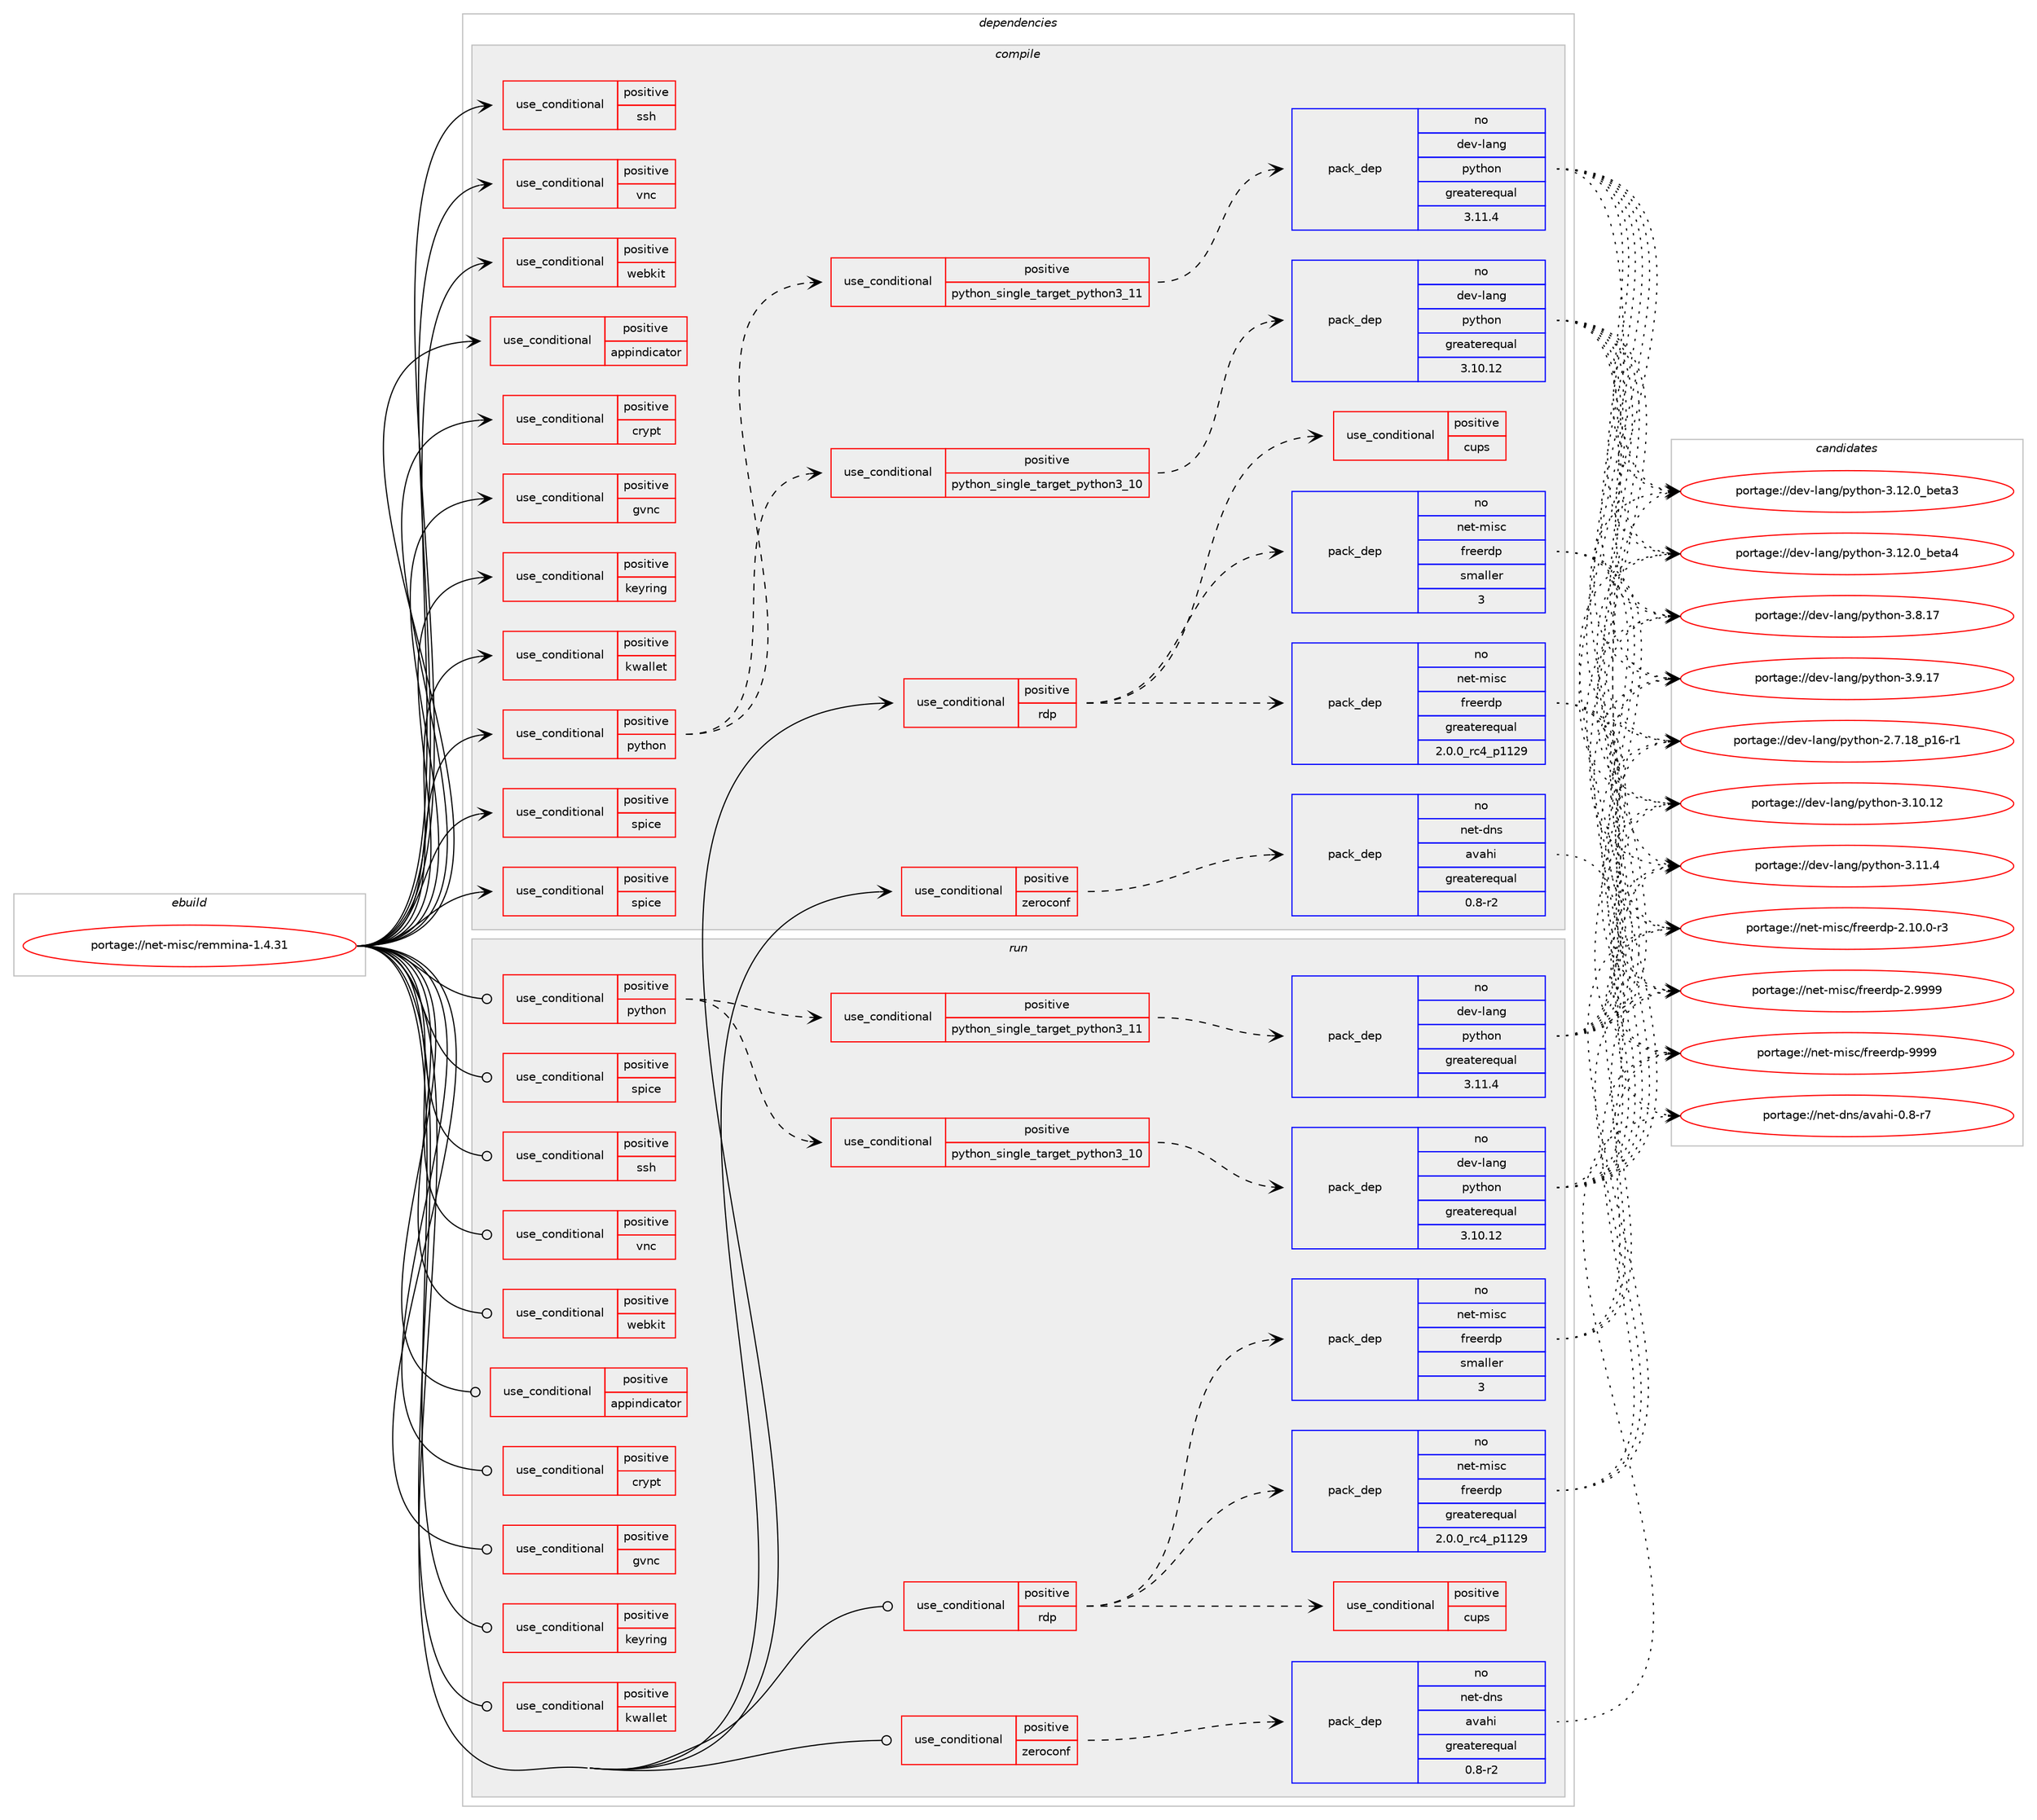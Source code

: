 digraph prolog {

# *************
# Graph options
# *************

newrank=true;
concentrate=true;
compound=true;
graph [rankdir=LR,fontname=Helvetica,fontsize=10,ranksep=1.5];#, ranksep=2.5, nodesep=0.2];
edge  [arrowhead=vee];
node  [fontname=Helvetica,fontsize=10];

# **********
# The ebuild
# **********

subgraph cluster_leftcol {
color=gray;
rank=same;
label=<<i>ebuild</i>>;
id [label="portage://net-misc/remmina-1.4.31", color=red, width=4, href="../net-misc/remmina-1.4.31.svg"];
}

# ****************
# The dependencies
# ****************

subgraph cluster_midcol {
color=gray;
label=<<i>dependencies</i>>;
subgraph cluster_compile {
fillcolor="#eeeeee";
style=filled;
label=<<i>compile</i>>;
subgraph cond23 {
dependency56 [label=<<TABLE BORDER="0" CELLBORDER="1" CELLSPACING="0" CELLPADDING="4"><TR><TD ROWSPAN="3" CELLPADDING="10">use_conditional</TD></TR><TR><TD>positive</TD></TR><TR><TD>appindicator</TD></TR></TABLE>>, shape=none, color=red];
# *** BEGIN UNKNOWN DEPENDENCY TYPE (TODO) ***
# dependency56 -> package_dependency(portage://net-misc/remmina-1.4.31,install,no,dev-libs,libayatana-appindicator,none,[,,],[],[])
# *** END UNKNOWN DEPENDENCY TYPE (TODO) ***

}
id:e -> dependency56:w [weight=20,style="solid",arrowhead="vee"];
subgraph cond24 {
dependency57 [label=<<TABLE BORDER="0" CELLBORDER="1" CELLSPACING="0" CELLPADDING="4"><TR><TD ROWSPAN="3" CELLPADDING="10">use_conditional</TD></TR><TR><TD>positive</TD></TR><TR><TD>crypt</TD></TR></TABLE>>, shape=none, color=red];
# *** BEGIN UNKNOWN DEPENDENCY TYPE (TODO) ***
# dependency57 -> package_dependency(portage://net-misc/remmina-1.4.31,install,no,dev-libs,libgcrypt,none,[,,],[slot(0),equal],[])
# *** END UNKNOWN DEPENDENCY TYPE (TODO) ***

}
id:e -> dependency57:w [weight=20,style="solid",arrowhead="vee"];
subgraph cond25 {
dependency58 [label=<<TABLE BORDER="0" CELLBORDER="1" CELLSPACING="0" CELLPADDING="4"><TR><TD ROWSPAN="3" CELLPADDING="10">use_conditional</TD></TR><TR><TD>positive</TD></TR><TR><TD>gvnc</TD></TR></TABLE>>, shape=none, color=red];
# *** BEGIN UNKNOWN DEPENDENCY TYPE (TODO) ***
# dependency58 -> package_dependency(portage://net-misc/remmina-1.4.31,install,no,net-libs,gtk-vnc,none,[,,],[],[])
# *** END UNKNOWN DEPENDENCY TYPE (TODO) ***

}
id:e -> dependency58:w [weight=20,style="solid",arrowhead="vee"];
subgraph cond26 {
dependency59 [label=<<TABLE BORDER="0" CELLBORDER="1" CELLSPACING="0" CELLPADDING="4"><TR><TD ROWSPAN="3" CELLPADDING="10">use_conditional</TD></TR><TR><TD>positive</TD></TR><TR><TD>keyring</TD></TR></TABLE>>, shape=none, color=red];
# *** BEGIN UNKNOWN DEPENDENCY TYPE (TODO) ***
# dependency59 -> package_dependency(portage://net-misc/remmina-1.4.31,install,no,app-crypt,libsecret,none,[,,],[],[])
# *** END UNKNOWN DEPENDENCY TYPE (TODO) ***

}
id:e -> dependency59:w [weight=20,style="solid",arrowhead="vee"];
subgraph cond27 {
dependency60 [label=<<TABLE BORDER="0" CELLBORDER="1" CELLSPACING="0" CELLPADDING="4"><TR><TD ROWSPAN="3" CELLPADDING="10">use_conditional</TD></TR><TR><TD>positive</TD></TR><TR><TD>kwallet</TD></TR></TABLE>>, shape=none, color=red];
# *** BEGIN UNKNOWN DEPENDENCY TYPE (TODO) ***
# dependency60 -> package_dependency(portage://net-misc/remmina-1.4.31,install,no,kde-frameworks,kwallet,none,[,,],[],[])
# *** END UNKNOWN DEPENDENCY TYPE (TODO) ***

}
id:e -> dependency60:w [weight=20,style="solid",arrowhead="vee"];
subgraph cond28 {
dependency61 [label=<<TABLE BORDER="0" CELLBORDER="1" CELLSPACING="0" CELLPADDING="4"><TR><TD ROWSPAN="3" CELLPADDING="10">use_conditional</TD></TR><TR><TD>positive</TD></TR><TR><TD>python</TD></TR></TABLE>>, shape=none, color=red];
subgraph cond29 {
dependency62 [label=<<TABLE BORDER="0" CELLBORDER="1" CELLSPACING="0" CELLPADDING="4"><TR><TD ROWSPAN="3" CELLPADDING="10">use_conditional</TD></TR><TR><TD>positive</TD></TR><TR><TD>python_single_target_python3_10</TD></TR></TABLE>>, shape=none, color=red];
subgraph pack30 {
dependency63 [label=<<TABLE BORDER="0" CELLBORDER="1" CELLSPACING="0" CELLPADDING="4" WIDTH="220"><TR><TD ROWSPAN="6" CELLPADDING="30">pack_dep</TD></TR><TR><TD WIDTH="110">no</TD></TR><TR><TD>dev-lang</TD></TR><TR><TD>python</TD></TR><TR><TD>greaterequal</TD></TR><TR><TD>3.10.12</TD></TR></TABLE>>, shape=none, color=blue];
}
dependency62:e -> dependency63:w [weight=20,style="dashed",arrowhead="vee"];
}
dependency61:e -> dependency62:w [weight=20,style="dashed",arrowhead="vee"];
subgraph cond30 {
dependency64 [label=<<TABLE BORDER="0" CELLBORDER="1" CELLSPACING="0" CELLPADDING="4"><TR><TD ROWSPAN="3" CELLPADDING="10">use_conditional</TD></TR><TR><TD>positive</TD></TR><TR><TD>python_single_target_python3_11</TD></TR></TABLE>>, shape=none, color=red];
subgraph pack31 {
dependency65 [label=<<TABLE BORDER="0" CELLBORDER="1" CELLSPACING="0" CELLPADDING="4" WIDTH="220"><TR><TD ROWSPAN="6" CELLPADDING="30">pack_dep</TD></TR><TR><TD WIDTH="110">no</TD></TR><TR><TD>dev-lang</TD></TR><TR><TD>python</TD></TR><TR><TD>greaterequal</TD></TR><TR><TD>3.11.4</TD></TR></TABLE>>, shape=none, color=blue];
}
dependency64:e -> dependency65:w [weight=20,style="dashed",arrowhead="vee"];
}
dependency61:e -> dependency64:w [weight=20,style="dashed",arrowhead="vee"];
}
id:e -> dependency61:w [weight=20,style="solid",arrowhead="vee"];
subgraph cond31 {
dependency66 [label=<<TABLE BORDER="0" CELLBORDER="1" CELLSPACING="0" CELLPADDING="4"><TR><TD ROWSPAN="3" CELLPADDING="10">use_conditional</TD></TR><TR><TD>positive</TD></TR><TR><TD>rdp</TD></TR></TABLE>>, shape=none, color=red];
subgraph pack32 {
dependency67 [label=<<TABLE BORDER="0" CELLBORDER="1" CELLSPACING="0" CELLPADDING="4" WIDTH="220"><TR><TD ROWSPAN="6" CELLPADDING="30">pack_dep</TD></TR><TR><TD WIDTH="110">no</TD></TR><TR><TD>net-misc</TD></TR><TR><TD>freerdp</TD></TR><TR><TD>greaterequal</TD></TR><TR><TD>2.0.0_rc4_p1129</TD></TR></TABLE>>, shape=none, color=blue];
}
dependency66:e -> dependency67:w [weight=20,style="dashed",arrowhead="vee"];
subgraph pack33 {
dependency68 [label=<<TABLE BORDER="0" CELLBORDER="1" CELLSPACING="0" CELLPADDING="4" WIDTH="220"><TR><TD ROWSPAN="6" CELLPADDING="30">pack_dep</TD></TR><TR><TD WIDTH="110">no</TD></TR><TR><TD>net-misc</TD></TR><TR><TD>freerdp</TD></TR><TR><TD>smaller</TD></TR><TR><TD>3</TD></TR></TABLE>>, shape=none, color=blue];
}
dependency66:e -> dependency68:w [weight=20,style="dashed",arrowhead="vee"];
subgraph cond32 {
dependency69 [label=<<TABLE BORDER="0" CELLBORDER="1" CELLSPACING="0" CELLPADDING="4"><TR><TD ROWSPAN="3" CELLPADDING="10">use_conditional</TD></TR><TR><TD>positive</TD></TR><TR><TD>cups</TD></TR></TABLE>>, shape=none, color=red];
# *** BEGIN UNKNOWN DEPENDENCY TYPE (TODO) ***
# dependency69 -> package_dependency(portage://net-misc/remmina-1.4.31,install,no,net-print,cups,none,[,,],any_same_slot,[])
# *** END UNKNOWN DEPENDENCY TYPE (TODO) ***

}
dependency66:e -> dependency69:w [weight=20,style="dashed",arrowhead="vee"];
}
id:e -> dependency66:w [weight=20,style="solid",arrowhead="vee"];
subgraph cond33 {
dependency70 [label=<<TABLE BORDER="0" CELLBORDER="1" CELLSPACING="0" CELLPADDING="4"><TR><TD ROWSPAN="3" CELLPADDING="10">use_conditional</TD></TR><TR><TD>positive</TD></TR><TR><TD>spice</TD></TR></TABLE>>, shape=none, color=red];
# *** BEGIN UNKNOWN DEPENDENCY TYPE (TODO) ***
# dependency70 -> package_dependency(portage://net-misc/remmina-1.4.31,install,no,app-emulation,spice-protocol,none,[,,],[],[])
# *** END UNKNOWN DEPENDENCY TYPE (TODO) ***

}
id:e -> dependency70:w [weight=20,style="solid",arrowhead="vee"];
subgraph cond34 {
dependency71 [label=<<TABLE BORDER="0" CELLBORDER="1" CELLSPACING="0" CELLPADDING="4"><TR><TD ROWSPAN="3" CELLPADDING="10">use_conditional</TD></TR><TR><TD>positive</TD></TR><TR><TD>spice</TD></TR></TABLE>>, shape=none, color=red];
# *** BEGIN UNKNOWN DEPENDENCY TYPE (TODO) ***
# dependency71 -> package_dependency(portage://net-misc/remmina-1.4.31,install,no,net-misc,spice-gtk,none,[,,],[],[use(enable(gtk3),none)])
# *** END UNKNOWN DEPENDENCY TYPE (TODO) ***

}
id:e -> dependency71:w [weight=20,style="solid",arrowhead="vee"];
subgraph cond35 {
dependency72 [label=<<TABLE BORDER="0" CELLBORDER="1" CELLSPACING="0" CELLPADDING="4"><TR><TD ROWSPAN="3" CELLPADDING="10">use_conditional</TD></TR><TR><TD>positive</TD></TR><TR><TD>ssh</TD></TR></TABLE>>, shape=none, color=red];
# *** BEGIN UNKNOWN DEPENDENCY TYPE (TODO) ***
# dependency72 -> package_dependency(portage://net-misc/remmina-1.4.31,install,no,net-libs,libssh,none,[,,],[slot(0),equal],[use(enable(sftp),none)])
# *** END UNKNOWN DEPENDENCY TYPE (TODO) ***

# *** BEGIN UNKNOWN DEPENDENCY TYPE (TODO) ***
# dependency72 -> package_dependency(portage://net-misc/remmina-1.4.31,install,no,x11-libs,vte,none,[,,],[slot(2.91)],[])
# *** END UNKNOWN DEPENDENCY TYPE (TODO) ***

}
id:e -> dependency72:w [weight=20,style="solid",arrowhead="vee"];
subgraph cond36 {
dependency73 [label=<<TABLE BORDER="0" CELLBORDER="1" CELLSPACING="0" CELLPADDING="4"><TR><TD ROWSPAN="3" CELLPADDING="10">use_conditional</TD></TR><TR><TD>positive</TD></TR><TR><TD>vnc</TD></TR></TABLE>>, shape=none, color=red];
# *** BEGIN UNKNOWN DEPENDENCY TYPE (TODO) ***
# dependency73 -> package_dependency(portage://net-misc/remmina-1.4.31,install,no,net-libs,libvncserver,none,[,,],[],[use(enable(jpeg),none)])
# *** END UNKNOWN DEPENDENCY TYPE (TODO) ***

}
id:e -> dependency73:w [weight=20,style="solid",arrowhead="vee"];
subgraph cond37 {
dependency74 [label=<<TABLE BORDER="0" CELLBORDER="1" CELLSPACING="0" CELLPADDING="4"><TR><TD ROWSPAN="3" CELLPADDING="10">use_conditional</TD></TR><TR><TD>positive</TD></TR><TR><TD>webkit</TD></TR></TABLE>>, shape=none, color=red];
# *** BEGIN UNKNOWN DEPENDENCY TYPE (TODO) ***
# dependency74 -> package_dependency(portage://net-misc/remmina-1.4.31,install,no,net-libs,webkit-gtk,none,[,,],[slot(4.1)],[])
# *** END UNKNOWN DEPENDENCY TYPE (TODO) ***

}
id:e -> dependency74:w [weight=20,style="solid",arrowhead="vee"];
subgraph cond38 {
dependency75 [label=<<TABLE BORDER="0" CELLBORDER="1" CELLSPACING="0" CELLPADDING="4"><TR><TD ROWSPAN="3" CELLPADDING="10">use_conditional</TD></TR><TR><TD>positive</TD></TR><TR><TD>zeroconf</TD></TR></TABLE>>, shape=none, color=red];
subgraph pack34 {
dependency76 [label=<<TABLE BORDER="0" CELLBORDER="1" CELLSPACING="0" CELLPADDING="4" WIDTH="220"><TR><TD ROWSPAN="6" CELLPADDING="30">pack_dep</TD></TR><TR><TD WIDTH="110">no</TD></TR><TR><TD>net-dns</TD></TR><TR><TD>avahi</TD></TR><TR><TD>greaterequal</TD></TR><TR><TD>0.8-r2</TD></TR></TABLE>>, shape=none, color=blue];
}
dependency75:e -> dependency76:w [weight=20,style="dashed",arrowhead="vee"];
}
id:e -> dependency75:w [weight=20,style="solid",arrowhead="vee"];
# *** BEGIN UNKNOWN DEPENDENCY TYPE (TODO) ***
# id -> package_dependency(portage://net-misc/remmina-1.4.31,install,no,dev-libs,glib,none,[,,],[slot(2)],[])
# *** END UNKNOWN DEPENDENCY TYPE (TODO) ***

# *** BEGIN UNKNOWN DEPENDENCY TYPE (TODO) ***
# id -> package_dependency(portage://net-misc/remmina-1.4.31,install,no,dev-libs,json-glib,none,[,,],[],[])
# *** END UNKNOWN DEPENDENCY TYPE (TODO) ***

# *** BEGIN UNKNOWN DEPENDENCY TYPE (TODO) ***
# id -> package_dependency(portage://net-misc/remmina-1.4.31,install,no,dev-libs,libpcre2,none,[,,],[],[])
# *** END UNKNOWN DEPENDENCY TYPE (TODO) ***

# *** BEGIN UNKNOWN DEPENDENCY TYPE (TODO) ***
# id -> package_dependency(portage://net-misc/remmina-1.4.31,install,no,dev-libs,libsodium,none,[,,],any_same_slot,[])
# *** END UNKNOWN DEPENDENCY TYPE (TODO) ***

# *** BEGIN UNKNOWN DEPENDENCY TYPE (TODO) ***
# id -> package_dependency(portage://net-misc/remmina-1.4.31,install,no,dev-libs,openssl,none,[,,],[slot(0),equal],[])
# *** END UNKNOWN DEPENDENCY TYPE (TODO) ***

# *** BEGIN UNKNOWN DEPENDENCY TYPE (TODO) ***
# id -> package_dependency(portage://net-misc/remmina-1.4.31,install,no,x11-libs,gdk-pixbuf,none,[,,],[],[])
# *** END UNKNOWN DEPENDENCY TYPE (TODO) ***

# *** BEGIN UNKNOWN DEPENDENCY TYPE (TODO) ***
# id -> package_dependency(portage://net-misc/remmina-1.4.31,install,no,x11-libs,gtk+,none,[,,],[slot(3)],[use(optenable(wayland),none)])
# *** END UNKNOWN DEPENDENCY TYPE (TODO) ***

# *** BEGIN UNKNOWN DEPENDENCY TYPE (TODO) ***
# id -> package_dependency(portage://net-misc/remmina-1.4.31,install,no,x11-libs,libX11,none,[,,],[],[])
# *** END UNKNOWN DEPENDENCY TYPE (TODO) ***

# *** BEGIN UNKNOWN DEPENDENCY TYPE (TODO) ***
# id -> package_dependency(portage://net-misc/remmina-1.4.31,install,no,x11-libs,libxkbfile,none,[,,],[],[])
# *** END UNKNOWN DEPENDENCY TYPE (TODO) ***

}
subgraph cluster_compileandrun {
fillcolor="#eeeeee";
style=filled;
label=<<i>compile and run</i>>;
}
subgraph cluster_run {
fillcolor="#eeeeee";
style=filled;
label=<<i>run</i>>;
subgraph cond39 {
dependency77 [label=<<TABLE BORDER="0" CELLBORDER="1" CELLSPACING="0" CELLPADDING="4"><TR><TD ROWSPAN="3" CELLPADDING="10">use_conditional</TD></TR><TR><TD>positive</TD></TR><TR><TD>appindicator</TD></TR></TABLE>>, shape=none, color=red];
# *** BEGIN UNKNOWN DEPENDENCY TYPE (TODO) ***
# dependency77 -> package_dependency(portage://net-misc/remmina-1.4.31,run,no,dev-libs,libayatana-appindicator,none,[,,],[],[])
# *** END UNKNOWN DEPENDENCY TYPE (TODO) ***

}
id:e -> dependency77:w [weight=20,style="solid",arrowhead="odot"];
subgraph cond40 {
dependency78 [label=<<TABLE BORDER="0" CELLBORDER="1" CELLSPACING="0" CELLPADDING="4"><TR><TD ROWSPAN="3" CELLPADDING="10">use_conditional</TD></TR><TR><TD>positive</TD></TR><TR><TD>crypt</TD></TR></TABLE>>, shape=none, color=red];
# *** BEGIN UNKNOWN DEPENDENCY TYPE (TODO) ***
# dependency78 -> package_dependency(portage://net-misc/remmina-1.4.31,run,no,dev-libs,libgcrypt,none,[,,],[slot(0),equal],[])
# *** END UNKNOWN DEPENDENCY TYPE (TODO) ***

}
id:e -> dependency78:w [weight=20,style="solid",arrowhead="odot"];
subgraph cond41 {
dependency79 [label=<<TABLE BORDER="0" CELLBORDER="1" CELLSPACING="0" CELLPADDING="4"><TR><TD ROWSPAN="3" CELLPADDING="10">use_conditional</TD></TR><TR><TD>positive</TD></TR><TR><TD>gvnc</TD></TR></TABLE>>, shape=none, color=red];
# *** BEGIN UNKNOWN DEPENDENCY TYPE (TODO) ***
# dependency79 -> package_dependency(portage://net-misc/remmina-1.4.31,run,no,net-libs,gtk-vnc,none,[,,],[],[])
# *** END UNKNOWN DEPENDENCY TYPE (TODO) ***

}
id:e -> dependency79:w [weight=20,style="solid",arrowhead="odot"];
subgraph cond42 {
dependency80 [label=<<TABLE BORDER="0" CELLBORDER="1" CELLSPACING="0" CELLPADDING="4"><TR><TD ROWSPAN="3" CELLPADDING="10">use_conditional</TD></TR><TR><TD>positive</TD></TR><TR><TD>keyring</TD></TR></TABLE>>, shape=none, color=red];
# *** BEGIN UNKNOWN DEPENDENCY TYPE (TODO) ***
# dependency80 -> package_dependency(portage://net-misc/remmina-1.4.31,run,no,app-crypt,libsecret,none,[,,],[],[])
# *** END UNKNOWN DEPENDENCY TYPE (TODO) ***

}
id:e -> dependency80:w [weight=20,style="solid",arrowhead="odot"];
subgraph cond43 {
dependency81 [label=<<TABLE BORDER="0" CELLBORDER="1" CELLSPACING="0" CELLPADDING="4"><TR><TD ROWSPAN="3" CELLPADDING="10">use_conditional</TD></TR><TR><TD>positive</TD></TR><TR><TD>kwallet</TD></TR></TABLE>>, shape=none, color=red];
# *** BEGIN UNKNOWN DEPENDENCY TYPE (TODO) ***
# dependency81 -> package_dependency(portage://net-misc/remmina-1.4.31,run,no,kde-frameworks,kwallet,none,[,,],[],[])
# *** END UNKNOWN DEPENDENCY TYPE (TODO) ***

}
id:e -> dependency81:w [weight=20,style="solid",arrowhead="odot"];
subgraph cond44 {
dependency82 [label=<<TABLE BORDER="0" CELLBORDER="1" CELLSPACING="0" CELLPADDING="4"><TR><TD ROWSPAN="3" CELLPADDING="10">use_conditional</TD></TR><TR><TD>positive</TD></TR><TR><TD>python</TD></TR></TABLE>>, shape=none, color=red];
subgraph cond45 {
dependency83 [label=<<TABLE BORDER="0" CELLBORDER="1" CELLSPACING="0" CELLPADDING="4"><TR><TD ROWSPAN="3" CELLPADDING="10">use_conditional</TD></TR><TR><TD>positive</TD></TR><TR><TD>python_single_target_python3_10</TD></TR></TABLE>>, shape=none, color=red];
subgraph pack35 {
dependency84 [label=<<TABLE BORDER="0" CELLBORDER="1" CELLSPACING="0" CELLPADDING="4" WIDTH="220"><TR><TD ROWSPAN="6" CELLPADDING="30">pack_dep</TD></TR><TR><TD WIDTH="110">no</TD></TR><TR><TD>dev-lang</TD></TR><TR><TD>python</TD></TR><TR><TD>greaterequal</TD></TR><TR><TD>3.10.12</TD></TR></TABLE>>, shape=none, color=blue];
}
dependency83:e -> dependency84:w [weight=20,style="dashed",arrowhead="vee"];
}
dependency82:e -> dependency83:w [weight=20,style="dashed",arrowhead="vee"];
subgraph cond46 {
dependency85 [label=<<TABLE BORDER="0" CELLBORDER="1" CELLSPACING="0" CELLPADDING="4"><TR><TD ROWSPAN="3" CELLPADDING="10">use_conditional</TD></TR><TR><TD>positive</TD></TR><TR><TD>python_single_target_python3_11</TD></TR></TABLE>>, shape=none, color=red];
subgraph pack36 {
dependency86 [label=<<TABLE BORDER="0" CELLBORDER="1" CELLSPACING="0" CELLPADDING="4" WIDTH="220"><TR><TD ROWSPAN="6" CELLPADDING="30">pack_dep</TD></TR><TR><TD WIDTH="110">no</TD></TR><TR><TD>dev-lang</TD></TR><TR><TD>python</TD></TR><TR><TD>greaterequal</TD></TR><TR><TD>3.11.4</TD></TR></TABLE>>, shape=none, color=blue];
}
dependency85:e -> dependency86:w [weight=20,style="dashed",arrowhead="vee"];
}
dependency82:e -> dependency85:w [weight=20,style="dashed",arrowhead="vee"];
}
id:e -> dependency82:w [weight=20,style="solid",arrowhead="odot"];
subgraph cond47 {
dependency87 [label=<<TABLE BORDER="0" CELLBORDER="1" CELLSPACING="0" CELLPADDING="4"><TR><TD ROWSPAN="3" CELLPADDING="10">use_conditional</TD></TR><TR><TD>positive</TD></TR><TR><TD>rdp</TD></TR></TABLE>>, shape=none, color=red];
subgraph pack37 {
dependency88 [label=<<TABLE BORDER="0" CELLBORDER="1" CELLSPACING="0" CELLPADDING="4" WIDTH="220"><TR><TD ROWSPAN="6" CELLPADDING="30">pack_dep</TD></TR><TR><TD WIDTH="110">no</TD></TR><TR><TD>net-misc</TD></TR><TR><TD>freerdp</TD></TR><TR><TD>greaterequal</TD></TR><TR><TD>2.0.0_rc4_p1129</TD></TR></TABLE>>, shape=none, color=blue];
}
dependency87:e -> dependency88:w [weight=20,style="dashed",arrowhead="vee"];
subgraph pack38 {
dependency89 [label=<<TABLE BORDER="0" CELLBORDER="1" CELLSPACING="0" CELLPADDING="4" WIDTH="220"><TR><TD ROWSPAN="6" CELLPADDING="30">pack_dep</TD></TR><TR><TD WIDTH="110">no</TD></TR><TR><TD>net-misc</TD></TR><TR><TD>freerdp</TD></TR><TR><TD>smaller</TD></TR><TR><TD>3</TD></TR></TABLE>>, shape=none, color=blue];
}
dependency87:e -> dependency89:w [weight=20,style="dashed",arrowhead="vee"];
subgraph cond48 {
dependency90 [label=<<TABLE BORDER="0" CELLBORDER="1" CELLSPACING="0" CELLPADDING="4"><TR><TD ROWSPAN="3" CELLPADDING="10">use_conditional</TD></TR><TR><TD>positive</TD></TR><TR><TD>cups</TD></TR></TABLE>>, shape=none, color=red];
# *** BEGIN UNKNOWN DEPENDENCY TYPE (TODO) ***
# dependency90 -> package_dependency(portage://net-misc/remmina-1.4.31,run,no,net-print,cups,none,[,,],any_same_slot,[])
# *** END UNKNOWN DEPENDENCY TYPE (TODO) ***

}
dependency87:e -> dependency90:w [weight=20,style="dashed",arrowhead="vee"];
}
id:e -> dependency87:w [weight=20,style="solid",arrowhead="odot"];
subgraph cond49 {
dependency91 [label=<<TABLE BORDER="0" CELLBORDER="1" CELLSPACING="0" CELLPADDING="4"><TR><TD ROWSPAN="3" CELLPADDING="10">use_conditional</TD></TR><TR><TD>positive</TD></TR><TR><TD>spice</TD></TR></TABLE>>, shape=none, color=red];
# *** BEGIN UNKNOWN DEPENDENCY TYPE (TODO) ***
# dependency91 -> package_dependency(portage://net-misc/remmina-1.4.31,run,no,net-misc,spice-gtk,none,[,,],[],[use(enable(gtk3),none)])
# *** END UNKNOWN DEPENDENCY TYPE (TODO) ***

}
id:e -> dependency91:w [weight=20,style="solid",arrowhead="odot"];
subgraph cond50 {
dependency92 [label=<<TABLE BORDER="0" CELLBORDER="1" CELLSPACING="0" CELLPADDING="4"><TR><TD ROWSPAN="3" CELLPADDING="10">use_conditional</TD></TR><TR><TD>positive</TD></TR><TR><TD>ssh</TD></TR></TABLE>>, shape=none, color=red];
# *** BEGIN UNKNOWN DEPENDENCY TYPE (TODO) ***
# dependency92 -> package_dependency(portage://net-misc/remmina-1.4.31,run,no,net-libs,libssh,none,[,,],[slot(0),equal],[use(enable(sftp),none)])
# *** END UNKNOWN DEPENDENCY TYPE (TODO) ***

# *** BEGIN UNKNOWN DEPENDENCY TYPE (TODO) ***
# dependency92 -> package_dependency(portage://net-misc/remmina-1.4.31,run,no,x11-libs,vte,none,[,,],[slot(2.91)],[])
# *** END UNKNOWN DEPENDENCY TYPE (TODO) ***

}
id:e -> dependency92:w [weight=20,style="solid",arrowhead="odot"];
subgraph cond51 {
dependency93 [label=<<TABLE BORDER="0" CELLBORDER="1" CELLSPACING="0" CELLPADDING="4"><TR><TD ROWSPAN="3" CELLPADDING="10">use_conditional</TD></TR><TR><TD>positive</TD></TR><TR><TD>vnc</TD></TR></TABLE>>, shape=none, color=red];
# *** BEGIN UNKNOWN DEPENDENCY TYPE (TODO) ***
# dependency93 -> package_dependency(portage://net-misc/remmina-1.4.31,run,no,net-libs,libvncserver,none,[,,],[],[use(enable(jpeg),none)])
# *** END UNKNOWN DEPENDENCY TYPE (TODO) ***

}
id:e -> dependency93:w [weight=20,style="solid",arrowhead="odot"];
subgraph cond52 {
dependency94 [label=<<TABLE BORDER="0" CELLBORDER="1" CELLSPACING="0" CELLPADDING="4"><TR><TD ROWSPAN="3" CELLPADDING="10">use_conditional</TD></TR><TR><TD>positive</TD></TR><TR><TD>webkit</TD></TR></TABLE>>, shape=none, color=red];
# *** BEGIN UNKNOWN DEPENDENCY TYPE (TODO) ***
# dependency94 -> package_dependency(portage://net-misc/remmina-1.4.31,run,no,net-libs,webkit-gtk,none,[,,],[slot(4.1)],[])
# *** END UNKNOWN DEPENDENCY TYPE (TODO) ***

}
id:e -> dependency94:w [weight=20,style="solid",arrowhead="odot"];
subgraph cond53 {
dependency95 [label=<<TABLE BORDER="0" CELLBORDER="1" CELLSPACING="0" CELLPADDING="4"><TR><TD ROWSPAN="3" CELLPADDING="10">use_conditional</TD></TR><TR><TD>positive</TD></TR><TR><TD>zeroconf</TD></TR></TABLE>>, shape=none, color=red];
subgraph pack39 {
dependency96 [label=<<TABLE BORDER="0" CELLBORDER="1" CELLSPACING="0" CELLPADDING="4" WIDTH="220"><TR><TD ROWSPAN="6" CELLPADDING="30">pack_dep</TD></TR><TR><TD WIDTH="110">no</TD></TR><TR><TD>net-dns</TD></TR><TR><TD>avahi</TD></TR><TR><TD>greaterequal</TD></TR><TR><TD>0.8-r2</TD></TR></TABLE>>, shape=none, color=blue];
}
dependency95:e -> dependency96:w [weight=20,style="dashed",arrowhead="vee"];
}
id:e -> dependency95:w [weight=20,style="solid",arrowhead="odot"];
# *** BEGIN UNKNOWN DEPENDENCY TYPE (TODO) ***
# id -> package_dependency(portage://net-misc/remmina-1.4.31,run,no,dev-libs,glib,none,[,,],[slot(2)],[])
# *** END UNKNOWN DEPENDENCY TYPE (TODO) ***

# *** BEGIN UNKNOWN DEPENDENCY TYPE (TODO) ***
# id -> package_dependency(portage://net-misc/remmina-1.4.31,run,no,dev-libs,json-glib,none,[,,],[],[])
# *** END UNKNOWN DEPENDENCY TYPE (TODO) ***

# *** BEGIN UNKNOWN DEPENDENCY TYPE (TODO) ***
# id -> package_dependency(portage://net-misc/remmina-1.4.31,run,no,dev-libs,libpcre2,none,[,,],[],[])
# *** END UNKNOWN DEPENDENCY TYPE (TODO) ***

# *** BEGIN UNKNOWN DEPENDENCY TYPE (TODO) ***
# id -> package_dependency(portage://net-misc/remmina-1.4.31,run,no,dev-libs,libsodium,none,[,,],any_same_slot,[])
# *** END UNKNOWN DEPENDENCY TYPE (TODO) ***

# *** BEGIN UNKNOWN DEPENDENCY TYPE (TODO) ***
# id -> package_dependency(portage://net-misc/remmina-1.4.31,run,no,dev-libs,openssl,none,[,,],[slot(0),equal],[])
# *** END UNKNOWN DEPENDENCY TYPE (TODO) ***

# *** BEGIN UNKNOWN DEPENDENCY TYPE (TODO) ***
# id -> package_dependency(portage://net-misc/remmina-1.4.31,run,no,virtual,freedesktop-icon-theme,none,[,,],[],[])
# *** END UNKNOWN DEPENDENCY TYPE (TODO) ***

# *** BEGIN UNKNOWN DEPENDENCY TYPE (TODO) ***
# id -> package_dependency(portage://net-misc/remmina-1.4.31,run,no,x11-libs,gdk-pixbuf,none,[,,],[],[])
# *** END UNKNOWN DEPENDENCY TYPE (TODO) ***

# *** BEGIN UNKNOWN DEPENDENCY TYPE (TODO) ***
# id -> package_dependency(portage://net-misc/remmina-1.4.31,run,no,x11-libs,gtk+,none,[,,],[slot(3)],[use(optenable(wayland),none)])
# *** END UNKNOWN DEPENDENCY TYPE (TODO) ***

# *** BEGIN UNKNOWN DEPENDENCY TYPE (TODO) ***
# id -> package_dependency(portage://net-misc/remmina-1.4.31,run,no,x11-libs,libX11,none,[,,],[],[])
# *** END UNKNOWN DEPENDENCY TYPE (TODO) ***

# *** BEGIN UNKNOWN DEPENDENCY TYPE (TODO) ***
# id -> package_dependency(portage://net-misc/remmina-1.4.31,run,no,x11-libs,libxkbfile,none,[,,],[],[])
# *** END UNKNOWN DEPENDENCY TYPE (TODO) ***

}
}

# **************
# The candidates
# **************

subgraph cluster_choices {
rank=same;
color=gray;
label=<<i>candidates</i>>;

subgraph choice30 {
color=black;
nodesep=1;
choice100101118451089711010347112121116104111110455046554649569511249544511449 [label="portage://dev-lang/python-2.7.18_p16-r1", color=red, width=4,href="../dev-lang/python-2.7.18_p16-r1.svg"];
choice1001011184510897110103471121211161041111104551464948464950 [label="portage://dev-lang/python-3.10.12", color=red, width=4,href="../dev-lang/python-3.10.12.svg"];
choice10010111845108971101034711212111610411111045514649494652 [label="portage://dev-lang/python-3.11.4", color=red, width=4,href="../dev-lang/python-3.11.4.svg"];
choice1001011184510897110103471121211161041111104551464950464895981011169751 [label="portage://dev-lang/python-3.12.0_beta3", color=red, width=4,href="../dev-lang/python-3.12.0_beta3.svg"];
choice1001011184510897110103471121211161041111104551464950464895981011169752 [label="portage://dev-lang/python-3.12.0_beta4", color=red, width=4,href="../dev-lang/python-3.12.0_beta4.svg"];
choice10010111845108971101034711212111610411111045514656464955 [label="portage://dev-lang/python-3.8.17", color=red, width=4,href="../dev-lang/python-3.8.17.svg"];
choice10010111845108971101034711212111610411111045514657464955 [label="portage://dev-lang/python-3.9.17", color=red, width=4,href="../dev-lang/python-3.9.17.svg"];
dependency63:e -> choice100101118451089711010347112121116104111110455046554649569511249544511449:w [style=dotted,weight="100"];
dependency63:e -> choice1001011184510897110103471121211161041111104551464948464950:w [style=dotted,weight="100"];
dependency63:e -> choice10010111845108971101034711212111610411111045514649494652:w [style=dotted,weight="100"];
dependency63:e -> choice1001011184510897110103471121211161041111104551464950464895981011169751:w [style=dotted,weight="100"];
dependency63:e -> choice1001011184510897110103471121211161041111104551464950464895981011169752:w [style=dotted,weight="100"];
dependency63:e -> choice10010111845108971101034711212111610411111045514656464955:w [style=dotted,weight="100"];
dependency63:e -> choice10010111845108971101034711212111610411111045514657464955:w [style=dotted,weight="100"];
}
subgraph choice31 {
color=black;
nodesep=1;
choice100101118451089711010347112121116104111110455046554649569511249544511449 [label="portage://dev-lang/python-2.7.18_p16-r1", color=red, width=4,href="../dev-lang/python-2.7.18_p16-r1.svg"];
choice1001011184510897110103471121211161041111104551464948464950 [label="portage://dev-lang/python-3.10.12", color=red, width=4,href="../dev-lang/python-3.10.12.svg"];
choice10010111845108971101034711212111610411111045514649494652 [label="portage://dev-lang/python-3.11.4", color=red, width=4,href="../dev-lang/python-3.11.4.svg"];
choice1001011184510897110103471121211161041111104551464950464895981011169751 [label="portage://dev-lang/python-3.12.0_beta3", color=red, width=4,href="../dev-lang/python-3.12.0_beta3.svg"];
choice1001011184510897110103471121211161041111104551464950464895981011169752 [label="portage://dev-lang/python-3.12.0_beta4", color=red, width=4,href="../dev-lang/python-3.12.0_beta4.svg"];
choice10010111845108971101034711212111610411111045514656464955 [label="portage://dev-lang/python-3.8.17", color=red, width=4,href="../dev-lang/python-3.8.17.svg"];
choice10010111845108971101034711212111610411111045514657464955 [label="portage://dev-lang/python-3.9.17", color=red, width=4,href="../dev-lang/python-3.9.17.svg"];
dependency65:e -> choice100101118451089711010347112121116104111110455046554649569511249544511449:w [style=dotted,weight="100"];
dependency65:e -> choice1001011184510897110103471121211161041111104551464948464950:w [style=dotted,weight="100"];
dependency65:e -> choice10010111845108971101034711212111610411111045514649494652:w [style=dotted,weight="100"];
dependency65:e -> choice1001011184510897110103471121211161041111104551464950464895981011169751:w [style=dotted,weight="100"];
dependency65:e -> choice1001011184510897110103471121211161041111104551464950464895981011169752:w [style=dotted,weight="100"];
dependency65:e -> choice10010111845108971101034711212111610411111045514656464955:w [style=dotted,weight="100"];
dependency65:e -> choice10010111845108971101034711212111610411111045514657464955:w [style=dotted,weight="100"];
}
subgraph choice32 {
color=black;
nodesep=1;
choice110101116451091051159947102114101101114100112455046494846484511451 [label="portage://net-misc/freerdp-2.10.0-r3", color=red, width=4,href="../net-misc/freerdp-2.10.0-r3.svg"];
choice11010111645109105115994710211410110111410011245504657575757 [label="portage://net-misc/freerdp-2.9999", color=red, width=4,href="../net-misc/freerdp-2.9999.svg"];
choice1101011164510910511599471021141011011141001124557575757 [label="portage://net-misc/freerdp-9999", color=red, width=4,href="../net-misc/freerdp-9999.svg"];
dependency67:e -> choice110101116451091051159947102114101101114100112455046494846484511451:w [style=dotted,weight="100"];
dependency67:e -> choice11010111645109105115994710211410110111410011245504657575757:w [style=dotted,weight="100"];
dependency67:e -> choice1101011164510910511599471021141011011141001124557575757:w [style=dotted,weight="100"];
}
subgraph choice33 {
color=black;
nodesep=1;
choice110101116451091051159947102114101101114100112455046494846484511451 [label="portage://net-misc/freerdp-2.10.0-r3", color=red, width=4,href="../net-misc/freerdp-2.10.0-r3.svg"];
choice11010111645109105115994710211410110111410011245504657575757 [label="portage://net-misc/freerdp-2.9999", color=red, width=4,href="../net-misc/freerdp-2.9999.svg"];
choice1101011164510910511599471021141011011141001124557575757 [label="portage://net-misc/freerdp-9999", color=red, width=4,href="../net-misc/freerdp-9999.svg"];
dependency68:e -> choice110101116451091051159947102114101101114100112455046494846484511451:w [style=dotted,weight="100"];
dependency68:e -> choice11010111645109105115994710211410110111410011245504657575757:w [style=dotted,weight="100"];
dependency68:e -> choice1101011164510910511599471021141011011141001124557575757:w [style=dotted,weight="100"];
}
subgraph choice34 {
color=black;
nodesep=1;
choice11010111645100110115479711897104105454846564511455 [label="portage://net-dns/avahi-0.8-r7", color=red, width=4,href="../net-dns/avahi-0.8-r7.svg"];
dependency76:e -> choice11010111645100110115479711897104105454846564511455:w [style=dotted,weight="100"];
}
subgraph choice35 {
color=black;
nodesep=1;
choice100101118451089711010347112121116104111110455046554649569511249544511449 [label="portage://dev-lang/python-2.7.18_p16-r1", color=red, width=4,href="../dev-lang/python-2.7.18_p16-r1.svg"];
choice1001011184510897110103471121211161041111104551464948464950 [label="portage://dev-lang/python-3.10.12", color=red, width=4,href="../dev-lang/python-3.10.12.svg"];
choice10010111845108971101034711212111610411111045514649494652 [label="portage://dev-lang/python-3.11.4", color=red, width=4,href="../dev-lang/python-3.11.4.svg"];
choice1001011184510897110103471121211161041111104551464950464895981011169751 [label="portage://dev-lang/python-3.12.0_beta3", color=red, width=4,href="../dev-lang/python-3.12.0_beta3.svg"];
choice1001011184510897110103471121211161041111104551464950464895981011169752 [label="portage://dev-lang/python-3.12.0_beta4", color=red, width=4,href="../dev-lang/python-3.12.0_beta4.svg"];
choice10010111845108971101034711212111610411111045514656464955 [label="portage://dev-lang/python-3.8.17", color=red, width=4,href="../dev-lang/python-3.8.17.svg"];
choice10010111845108971101034711212111610411111045514657464955 [label="portage://dev-lang/python-3.9.17", color=red, width=4,href="../dev-lang/python-3.9.17.svg"];
dependency84:e -> choice100101118451089711010347112121116104111110455046554649569511249544511449:w [style=dotted,weight="100"];
dependency84:e -> choice1001011184510897110103471121211161041111104551464948464950:w [style=dotted,weight="100"];
dependency84:e -> choice10010111845108971101034711212111610411111045514649494652:w [style=dotted,weight="100"];
dependency84:e -> choice1001011184510897110103471121211161041111104551464950464895981011169751:w [style=dotted,weight="100"];
dependency84:e -> choice1001011184510897110103471121211161041111104551464950464895981011169752:w [style=dotted,weight="100"];
dependency84:e -> choice10010111845108971101034711212111610411111045514656464955:w [style=dotted,weight="100"];
dependency84:e -> choice10010111845108971101034711212111610411111045514657464955:w [style=dotted,weight="100"];
}
subgraph choice36 {
color=black;
nodesep=1;
choice100101118451089711010347112121116104111110455046554649569511249544511449 [label="portage://dev-lang/python-2.7.18_p16-r1", color=red, width=4,href="../dev-lang/python-2.7.18_p16-r1.svg"];
choice1001011184510897110103471121211161041111104551464948464950 [label="portage://dev-lang/python-3.10.12", color=red, width=4,href="../dev-lang/python-3.10.12.svg"];
choice10010111845108971101034711212111610411111045514649494652 [label="portage://dev-lang/python-3.11.4", color=red, width=4,href="../dev-lang/python-3.11.4.svg"];
choice1001011184510897110103471121211161041111104551464950464895981011169751 [label="portage://dev-lang/python-3.12.0_beta3", color=red, width=4,href="../dev-lang/python-3.12.0_beta3.svg"];
choice1001011184510897110103471121211161041111104551464950464895981011169752 [label="portage://dev-lang/python-3.12.0_beta4", color=red, width=4,href="../dev-lang/python-3.12.0_beta4.svg"];
choice10010111845108971101034711212111610411111045514656464955 [label="portage://dev-lang/python-3.8.17", color=red, width=4,href="../dev-lang/python-3.8.17.svg"];
choice10010111845108971101034711212111610411111045514657464955 [label="portage://dev-lang/python-3.9.17", color=red, width=4,href="../dev-lang/python-3.9.17.svg"];
dependency86:e -> choice100101118451089711010347112121116104111110455046554649569511249544511449:w [style=dotted,weight="100"];
dependency86:e -> choice1001011184510897110103471121211161041111104551464948464950:w [style=dotted,weight="100"];
dependency86:e -> choice10010111845108971101034711212111610411111045514649494652:w [style=dotted,weight="100"];
dependency86:e -> choice1001011184510897110103471121211161041111104551464950464895981011169751:w [style=dotted,weight="100"];
dependency86:e -> choice1001011184510897110103471121211161041111104551464950464895981011169752:w [style=dotted,weight="100"];
dependency86:e -> choice10010111845108971101034711212111610411111045514656464955:w [style=dotted,weight="100"];
dependency86:e -> choice10010111845108971101034711212111610411111045514657464955:w [style=dotted,weight="100"];
}
subgraph choice37 {
color=black;
nodesep=1;
choice110101116451091051159947102114101101114100112455046494846484511451 [label="portage://net-misc/freerdp-2.10.0-r3", color=red, width=4,href="../net-misc/freerdp-2.10.0-r3.svg"];
choice11010111645109105115994710211410110111410011245504657575757 [label="portage://net-misc/freerdp-2.9999", color=red, width=4,href="../net-misc/freerdp-2.9999.svg"];
choice1101011164510910511599471021141011011141001124557575757 [label="portage://net-misc/freerdp-9999", color=red, width=4,href="../net-misc/freerdp-9999.svg"];
dependency88:e -> choice110101116451091051159947102114101101114100112455046494846484511451:w [style=dotted,weight="100"];
dependency88:e -> choice11010111645109105115994710211410110111410011245504657575757:w [style=dotted,weight="100"];
dependency88:e -> choice1101011164510910511599471021141011011141001124557575757:w [style=dotted,weight="100"];
}
subgraph choice38 {
color=black;
nodesep=1;
choice110101116451091051159947102114101101114100112455046494846484511451 [label="portage://net-misc/freerdp-2.10.0-r3", color=red, width=4,href="../net-misc/freerdp-2.10.0-r3.svg"];
choice11010111645109105115994710211410110111410011245504657575757 [label="portage://net-misc/freerdp-2.9999", color=red, width=4,href="../net-misc/freerdp-2.9999.svg"];
choice1101011164510910511599471021141011011141001124557575757 [label="portage://net-misc/freerdp-9999", color=red, width=4,href="../net-misc/freerdp-9999.svg"];
dependency89:e -> choice110101116451091051159947102114101101114100112455046494846484511451:w [style=dotted,weight="100"];
dependency89:e -> choice11010111645109105115994710211410110111410011245504657575757:w [style=dotted,weight="100"];
dependency89:e -> choice1101011164510910511599471021141011011141001124557575757:w [style=dotted,weight="100"];
}
subgraph choice39 {
color=black;
nodesep=1;
choice11010111645100110115479711897104105454846564511455 [label="portage://net-dns/avahi-0.8-r7", color=red, width=4,href="../net-dns/avahi-0.8-r7.svg"];
dependency96:e -> choice11010111645100110115479711897104105454846564511455:w [style=dotted,weight="100"];
}
}

}
